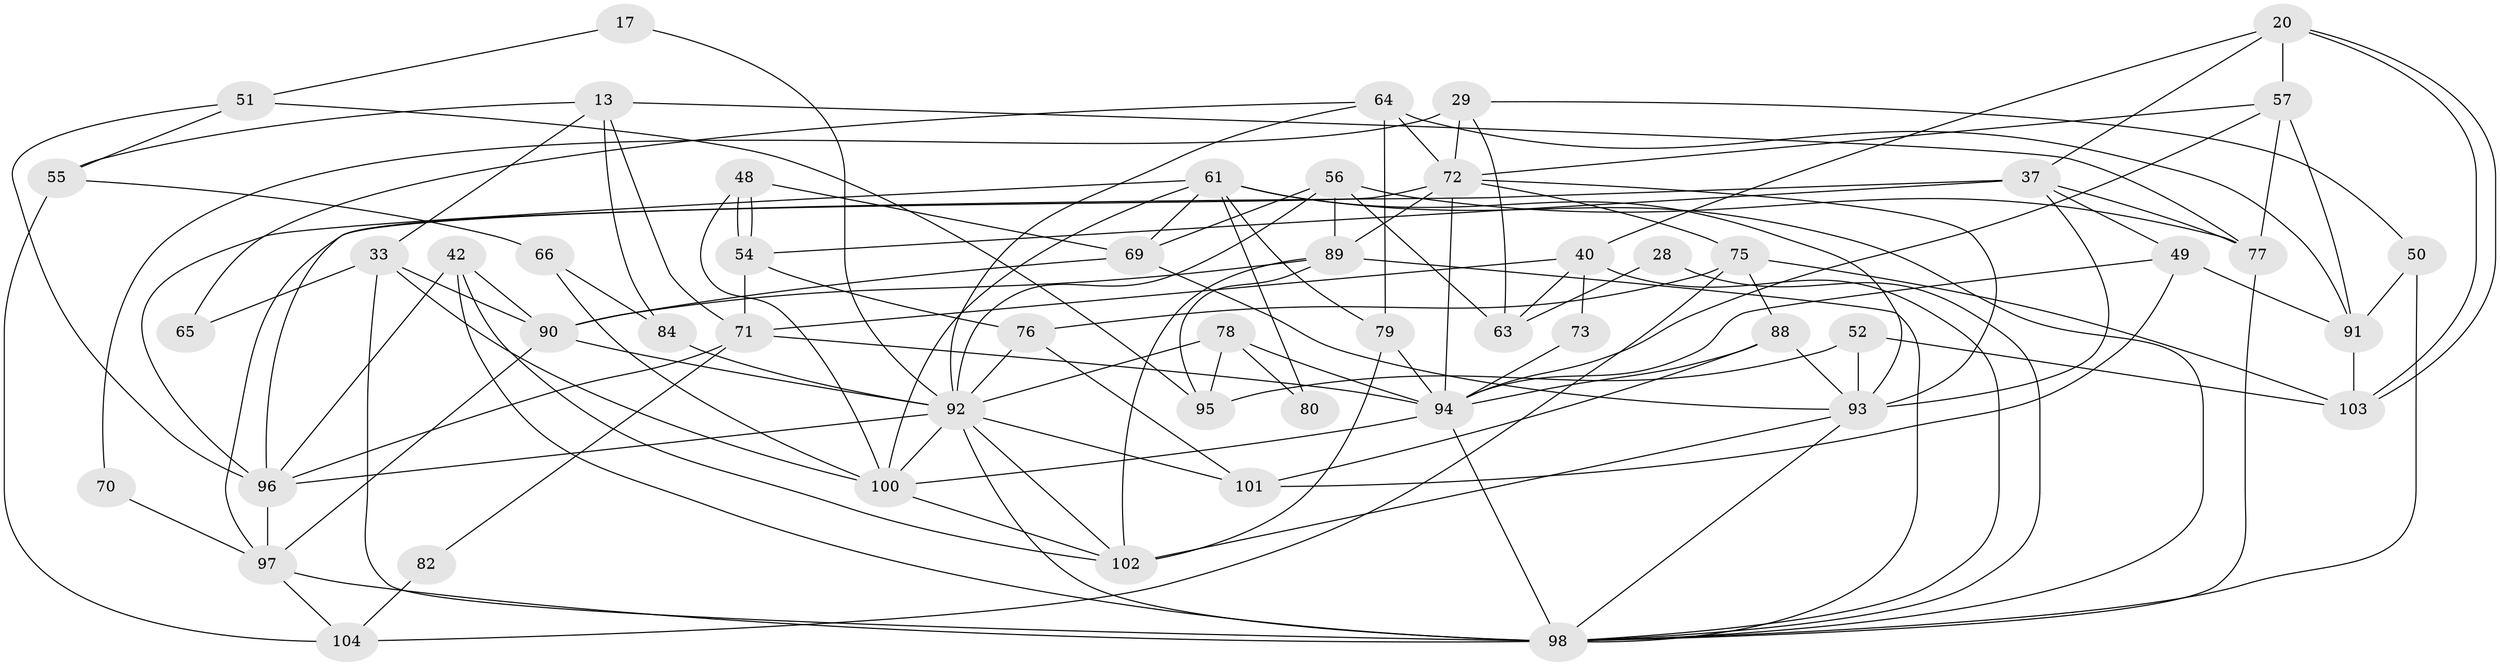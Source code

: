 // original degree distribution, {3: 0.25, 2: 0.14423076923076922, 7: 0.038461538461538464, 5: 0.21153846153846154, 6: 0.10576923076923077, 4: 0.25}
// Generated by graph-tools (version 1.1) at 2025/52/03/04/25 21:52:51]
// undirected, 52 vertices, 127 edges
graph export_dot {
graph [start="1"]
  node [color=gray90,style=filled];
  13;
  17;
  20;
  28;
  29;
  33 [super="+7"];
  37;
  40;
  42 [super="+32"];
  48;
  49;
  50;
  51;
  52;
  54;
  55;
  56 [super="+31"];
  57 [super="+34+30"];
  61 [super="+25+10"];
  63;
  64;
  65;
  66;
  69 [super="+2"];
  70 [super="+59"];
  71 [super="+16+60"];
  72 [super="+6+12+36"];
  73;
  75;
  76;
  77 [super="+22"];
  78;
  79 [super="+38"];
  80;
  82;
  84;
  88 [super="+39+86"];
  89 [super="+5+24+45"];
  90 [super="+21+41"];
  91;
  92 [super="+83+62"];
  93 [super="+87+74"];
  94 [super="+53+58+81+44"];
  95;
  96 [super="+8+14"];
  97 [super="+67"];
  98 [super="+68+85"];
  100 [super="+23"];
  101;
  102 [super="+99"];
  103;
  104;
  13 -- 55;
  13 -- 33;
  13 -- 71;
  13 -- 84;
  13 -- 77;
  17 -- 51;
  17 -- 92;
  20 -- 40;
  20 -- 103;
  20 -- 103;
  20 -- 37;
  20 -- 57;
  28 -- 63;
  28 -- 98;
  29 -- 50;
  29 -- 63;
  29 -- 70 [weight=2];
  29 -- 72;
  33 -- 65;
  33 -- 100 [weight=2];
  33 -- 98 [weight=3];
  33 -- 90;
  37 -- 54;
  37 -- 49;
  37 -- 77 [weight=2];
  37 -- 97;
  37 -- 93;
  40 -- 71 [weight=2];
  40 -- 63;
  40 -- 73;
  40 -- 98;
  42 -- 96 [weight=2];
  42 -- 98 [weight=2];
  42 -- 90;
  42 -- 102;
  48 -- 69;
  48 -- 54;
  48 -- 54;
  48 -- 100;
  49 -- 91;
  49 -- 101;
  49 -- 94;
  50 -- 91;
  50 -- 98;
  51 -- 96;
  51 -- 55;
  51 -- 95;
  52 -- 95;
  52 -- 103;
  52 -- 93;
  54 -- 76;
  54 -- 71;
  55 -- 66;
  55 -- 104;
  56 -- 77;
  56 -- 63;
  56 -- 69;
  56 -- 89;
  56 -- 92;
  57 -- 91;
  57 -- 94;
  57 -- 72;
  57 -- 77;
  61 -- 100 [weight=2];
  61 -- 80;
  61 -- 96;
  61 -- 69;
  61 -- 79 [weight=2];
  61 -- 93;
  61 -- 98 [weight=2];
  64 -- 91;
  64 -- 65;
  64 -- 72;
  64 -- 79;
  64 -- 92;
  66 -- 84;
  66 -- 100;
  69 -- 93;
  69 -- 90;
  70 -- 97 [weight=2];
  71 -- 82;
  71 -- 96;
  71 -- 94 [weight=2];
  72 -- 96;
  72 -- 94 [weight=4];
  72 -- 93 [weight=3];
  72 -- 75;
  72 -- 89;
  73 -- 94;
  75 -- 76;
  75 -- 103;
  75 -- 104;
  75 -- 88;
  76 -- 101;
  76 -- 92;
  77 -- 98;
  78 -- 80;
  78 -- 95;
  78 -- 94;
  78 -- 92;
  79 -- 102;
  79 -- 94 [weight=2];
  82 -- 104;
  84 -- 92;
  88 -- 101;
  88 -- 93;
  88 -- 94 [weight=2];
  89 -- 90;
  89 -- 102;
  89 -- 95;
  89 -- 98 [weight=2];
  90 -- 97;
  90 -- 92;
  91 -- 103;
  92 -- 101;
  92 -- 100 [weight=2];
  92 -- 98 [weight=2];
  92 -- 96;
  92 -- 102;
  93 -- 102 [weight=2];
  93 -- 98;
  94 -- 100 [weight=2];
  94 -- 98 [weight=2];
  96 -- 97;
  97 -- 98;
  97 -- 104;
  100 -- 102;
}
